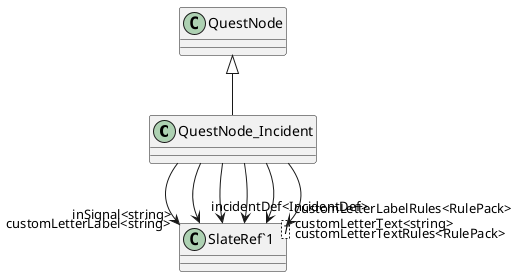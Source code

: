 @startuml
class QuestNode_Incident {
}
class "SlateRef`1"<T> {
}
QuestNode <|-- QuestNode_Incident
QuestNode_Incident --> "inSignal<string>" "SlateRef`1"
QuestNode_Incident --> "incidentDef<IncidentDef>" "SlateRef`1"
QuestNode_Incident --> "customLetterLabel<string>" "SlateRef`1"
QuestNode_Incident --> "customLetterText<string>" "SlateRef`1"
QuestNode_Incident --> "customLetterLabelRules<RulePack>" "SlateRef`1"
QuestNode_Incident --> "customLetterTextRules<RulePack>" "SlateRef`1"
@enduml

